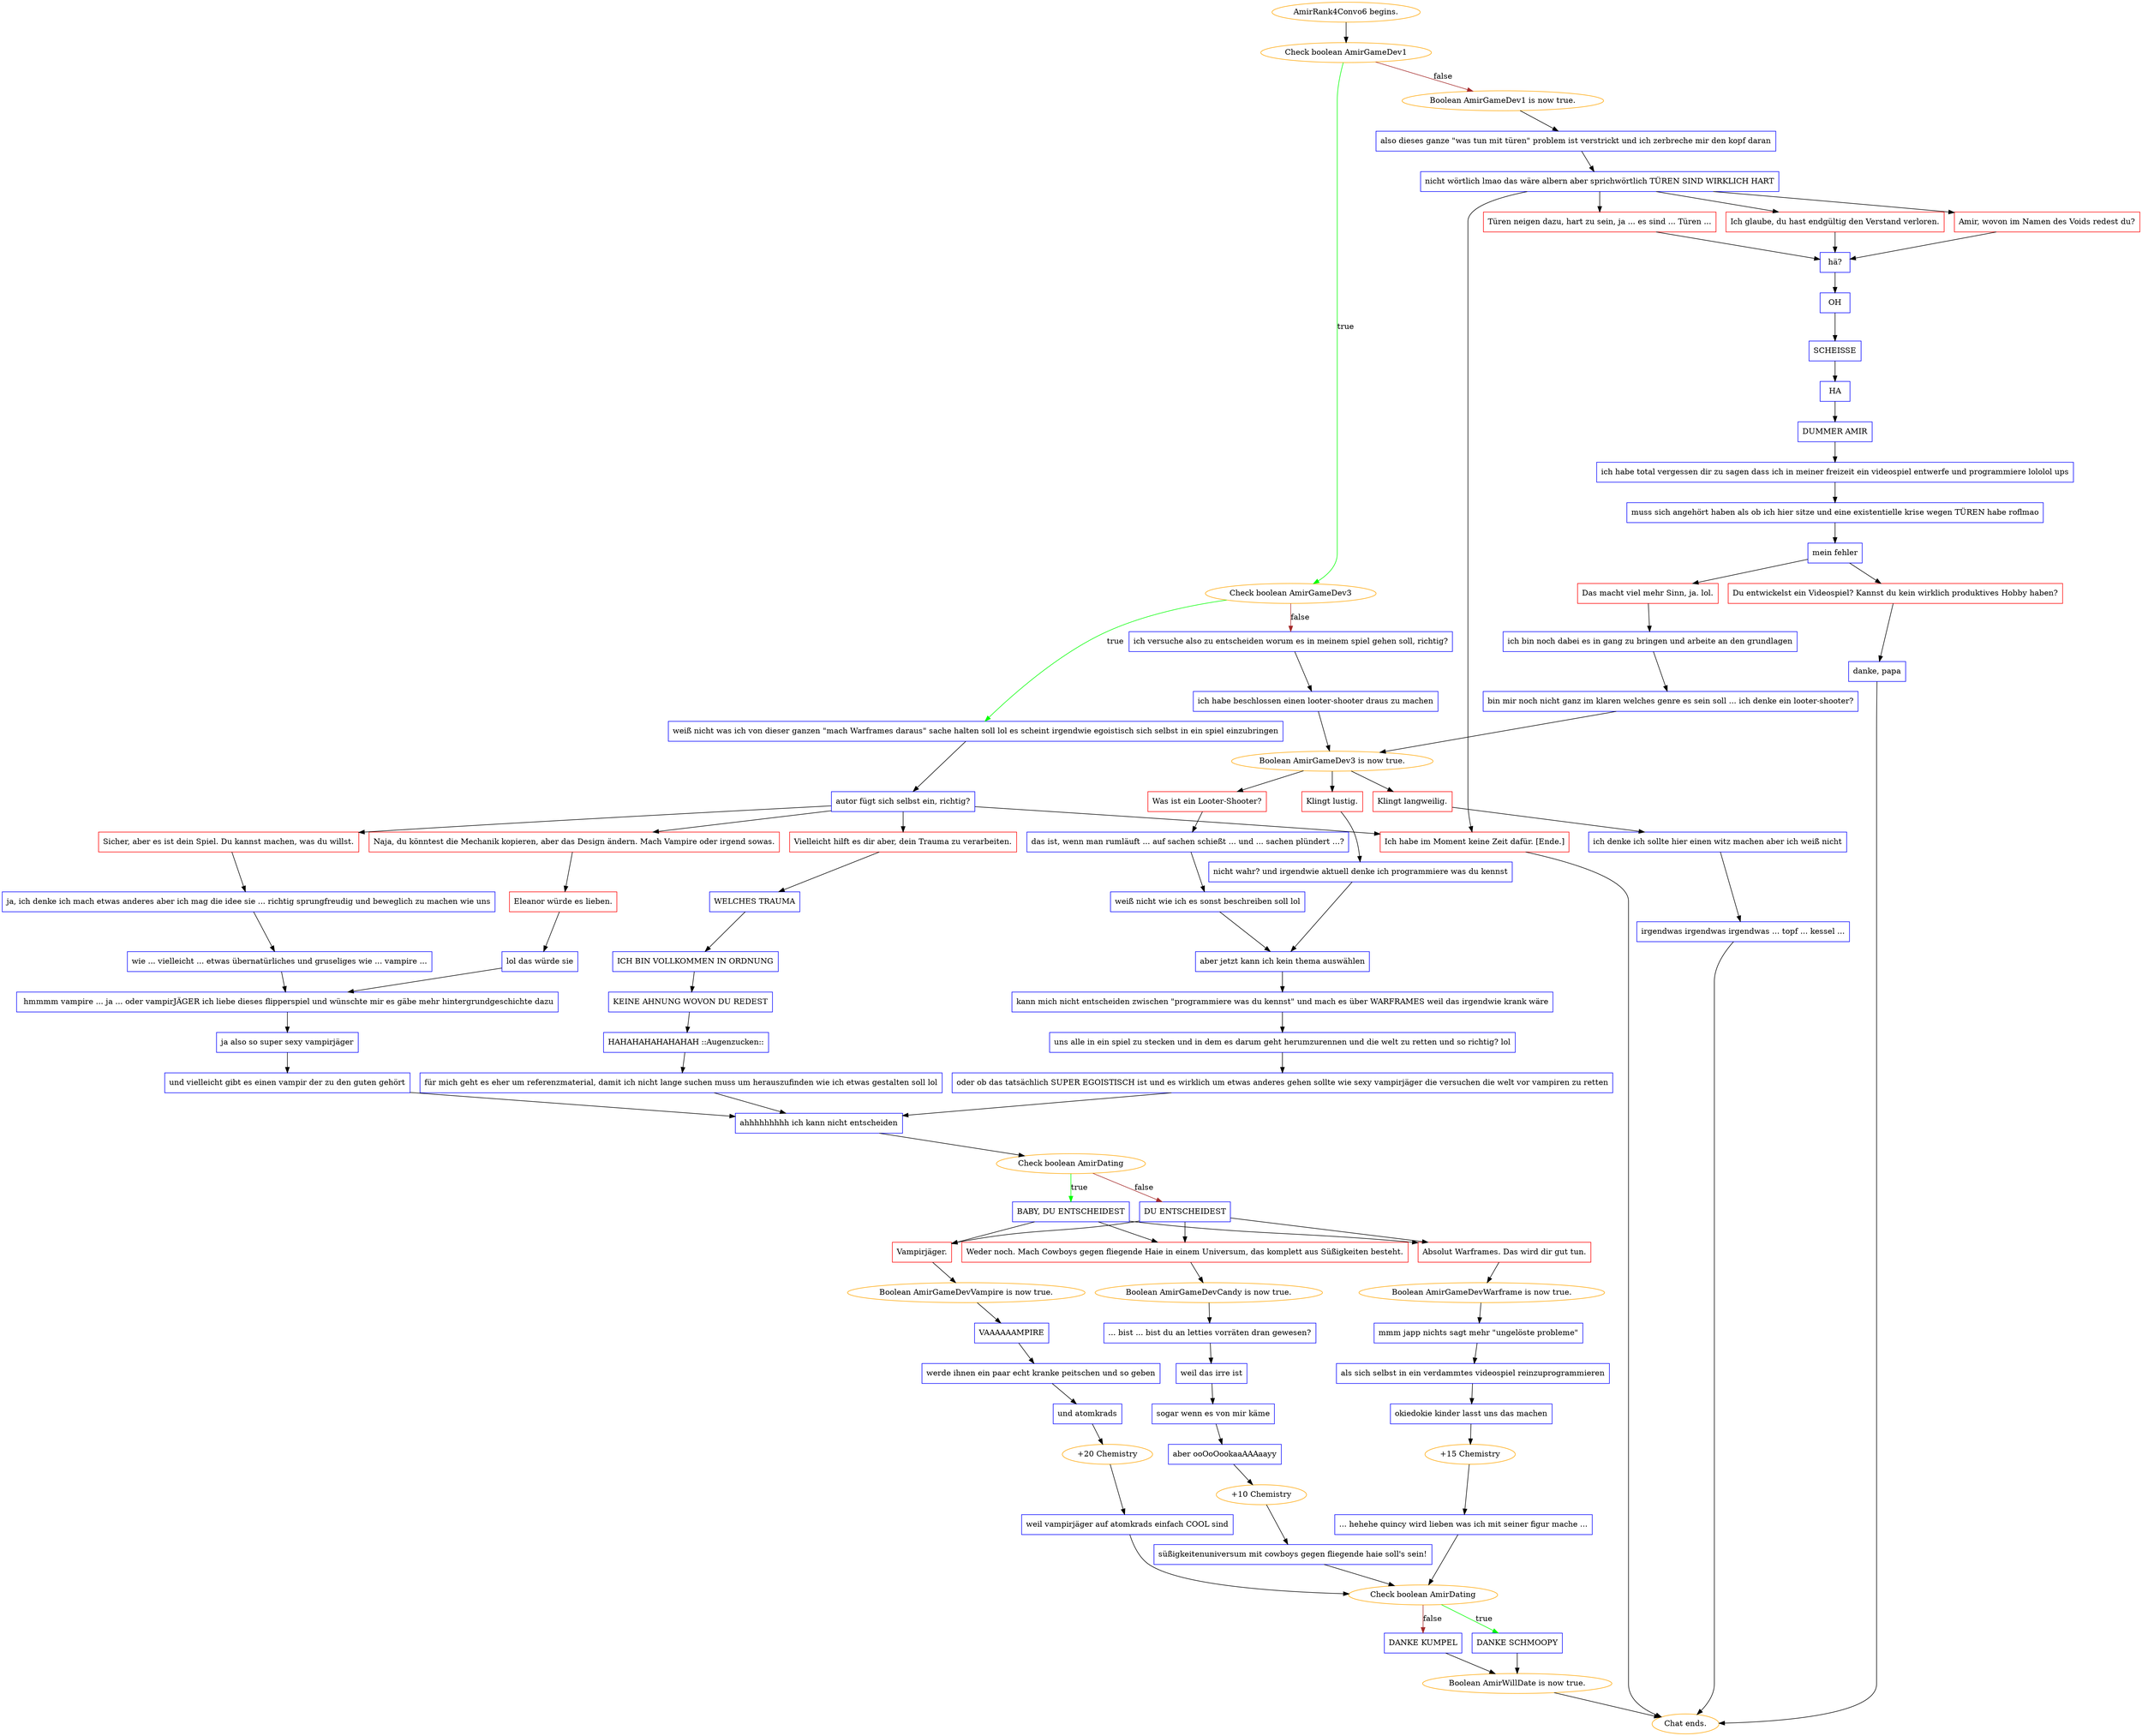 digraph {
	"AmirRank4Convo6 begins." [color=orange];
		"AmirRank4Convo6 begins." -> j3779788990;
	j3779788990 [label="Check boolean AmirGameDev1",color=orange];
		j3779788990 -> j207560013 [label=true,color=green];
		j3779788990 -> j1495655402 [label=false,color=brown];
	j207560013 [label="Check boolean AmirGameDev3",color=orange];
		j207560013 -> j3803765901 [label=true,color=green];
		j207560013 -> j4111897524 [label=false,color=brown];
	j1495655402 [label="Boolean AmirGameDev1 is now true.",color=orange];
		j1495655402 -> j1700259090;
	j3803765901 [label="weiß nicht was ich von dieser ganzen \"mach Warframes daraus\" sache halten soll lol es scheint irgendwie egoistisch sich selbst in ein spiel einzubringen",shape=box,color=blue];
		j3803765901 -> j3731747040;
	j4111897524 [label="ich versuche also zu entscheiden worum es in meinem spiel gehen soll, richtig?",shape=box,color=blue];
		j4111897524 -> j3152129924;
	j1700259090 [label="also dieses ganze \"was tun mit türen\" problem ist verstrickt und ich zerbreche mir den kopf daran",shape=box,color=blue];
		j1700259090 -> j756066239;
	j3731747040 [label="autor fügt sich selbst ein, richtig?",shape=box,color=blue];
		j3731747040 -> j3875536372;
		j3731747040 -> j3693480338;
		j3731747040 -> j224061158;
		j3731747040 -> j3021494413;
	j3152129924 [label="ich habe beschlossen einen looter-shooter draus zu machen",shape=box,color=blue];
		j3152129924 -> j3634123511;
	j756066239 [label="nicht wörtlich lmao das wäre albern aber sprichwörtlich TÜREN SIND WIRKLICH HART",shape=box,color=blue];
		j756066239 -> j2347434078;
		j756066239 -> j1274373250;
		j756066239 -> j2042117214;
		j756066239 -> j3021494413;
	j3875536372 [label="Naja, du könntest die Mechanik kopieren, aber das Design ändern. Mach Vampire oder irgend sowas.",shape=box,color=red];
		j3875536372 -> j1210446991;
	j3693480338 [label="Sicher, aber es ist dein Spiel. Du kannst machen, was du willst.",shape=box,color=red];
		j3693480338 -> j341065522;
	j224061158 [label="Vielleicht hilft es dir aber, dein Trauma zu verarbeiten.",shape=box,color=red];
		j224061158 -> j2049698344;
	j3021494413 [label="Ich habe im Moment keine Zeit dafür. [Ende.]",shape=box,color=red];
		j3021494413 -> "Chat ends.";
	j3634123511 [label="Boolean AmirGameDev3 is now true.",color=orange];
		j3634123511 -> j2854507084;
		j3634123511 -> j3938436137;
		j3634123511 -> j2208178363;
	j2347434078 [label="Amir, wovon im Namen des Voids redest du?",shape=box,color=red];
		j2347434078 -> j1715950994;
	j1274373250 [label="Türen neigen dazu, hart zu sein, ja ... es sind ... Türen ...",shape=box,color=red];
		j1274373250 -> j1715950994;
	j2042117214 [label="Ich glaube, du hast endgültig den Verstand verloren.",shape=box,color=red];
		j2042117214 -> j1715950994;
	j1210446991 [label="Eleanor würde es lieben.",shape=box,color=red];
		j1210446991 -> j1184894579;
	j341065522 [label="ja, ich denke ich mach etwas anderes aber ich mag die idee sie ... richtig sprungfreudig und beweglich zu machen wie uns",shape=box,color=blue];
		j341065522 -> j795028150;
	j2049698344 [label="WELCHES TRAUMA",shape=box,color=blue];
		j2049698344 -> j114262666;
	"Chat ends." [color=orange];
	j2854507084 [label="Klingt lustig.",shape=box,color=red];
		j2854507084 -> j2579666672;
	j3938436137 [label="Was ist ein Looter-Shooter?",shape=box,color=red];
		j3938436137 -> j3306583710;
	j2208178363 [label="Klingt langweilig.",shape=box,color=red];
		j2208178363 -> j2837942341;
	j1715950994 [label="hä?",shape=box,color=blue];
		j1715950994 -> j2730354476;
	j1184894579 [label="lol das würde sie",shape=box,color=blue];
		j1184894579 -> j3234588287;
	j795028150 [label="wie ... vielleicht ... etwas übernatürliches und gruseliges wie ... vampire ...",shape=box,color=blue];
		j795028150 -> j3234588287;
	j114262666 [label="ICH BIN VOLLKOMMEN IN ORDNUNG",shape=box,color=blue];
		j114262666 -> j1002048810;
	j2579666672 [label="nicht wahr? und irgendwie aktuell denke ich programmiere was du kennst",shape=box,color=blue];
		j2579666672 -> j3040841547;
	j3306583710 [label="das ist, wenn man rumläuft ... auf sachen schießt ... und ... sachen plündert ...?",shape=box,color=blue];
		j3306583710 -> j3474374155;
	j2837942341 [label="ich denke ich sollte hier einen witz machen aber ich weiß nicht",shape=box,color=blue];
		j2837942341 -> j3575195081;
	j2730354476 [label="OH",shape=box,color=blue];
		j2730354476 -> j1991809790;
	j3234588287 [label=" hmmmm vampire ... ja ... oder vampirJÄGER ich liebe dieses flipperspiel und wünschte mir es gäbe mehr hintergrundgeschichte dazu",shape=box,color=blue];
		j3234588287 -> j2894382581;
	j1002048810 [label="KEINE AHNUNG WOVON DU REDEST",shape=box,color=blue];
		j1002048810 -> j2866019715;
	j3040841547 [label="aber jetzt kann ich kein thema auswählen",shape=box,color=blue];
		j3040841547 -> j2584893046;
	j3474374155 [label="weiß nicht wie ich es sonst beschreiben soll lol",shape=box,color=blue];
		j3474374155 -> j3040841547;
	j3575195081 [label="irgendwas irgendwas irgendwas ... topf ... kessel ...",shape=box,color=blue];
		j3575195081 -> "Chat ends.";
	j1991809790 [label="SCHEISSE",shape=box,color=blue];
		j1991809790 -> j782252141;
	j2894382581 [label="ja also so super sexy vampirjäger",shape=box,color=blue];
		j2894382581 -> j2090108405;
	j2866019715 [label="HAHAHAHAHAHAHAH ::Augenzucken::",shape=box,color=blue];
		j2866019715 -> j355893636;
	j2584893046 [label="kann mich nicht entscheiden zwischen \"programmiere was du kennst\" und mach es über WARFRAMES weil das irgendwie krank wäre",shape=box,color=blue];
		j2584893046 -> j3841100245;
	j782252141 [label="HA",shape=box,color=blue];
		j782252141 -> j2053175799;
	j2090108405 [label="und vielleicht gibt es einen vampir der zu den guten gehört",shape=box,color=blue];
		j2090108405 -> j218281178;
	j355893636 [label="für mich geht es eher um referenzmaterial, damit ich nicht lange suchen muss um herauszufinden wie ich etwas gestalten soll lol",shape=box,color=blue];
		j355893636 -> j218281178;
	j3841100245 [label="uns alle in ein spiel zu stecken und in dem es darum geht herumzurennen und die welt zu retten und so richtig? lol",shape=box,color=blue];
		j3841100245 -> j2053355417;
	j2053175799 [label="DUMMER AMIR",shape=box,color=blue];
		j2053175799 -> j690713763;
	j218281178 [label="ahhhhhhhhh ich kann nicht entscheiden",shape=box,color=blue];
		j218281178 -> j2472845306;
	j2053355417 [label="oder ob das tatsächlich SUPER EGOISTISCH ist und es wirklich um etwas anderes gehen sollte wie sexy vampirjäger die versuchen die welt vor vampiren zu retten",shape=box,color=blue];
		j2053355417 -> j218281178;
	j690713763 [label="ich habe total vergessen dir zu sagen dass ich in meiner freizeit ein videospiel entwerfe und programmiere lololol ups",shape=box,color=blue];
		j690713763 -> j2120099905;
	j2472845306 [label="Check boolean AmirDating",color=orange];
		j2472845306 -> j2850886948 [label=true,color=green];
		j2472845306 -> j2853671285 [label=false,color=brown];
	j2120099905 [label="muss sich angehört haben als ob ich hier sitze und eine existentielle krise wegen TÜREN habe roflmao",shape=box,color=blue];
		j2120099905 -> j281615749;
	j2850886948 [label="BABY, DU ENTSCHEIDEST",shape=box,color=blue];
		j2850886948 -> j2194800788;
		j2850886948 -> j1585703669;
		j2850886948 -> j870261095;
	j2853671285 [label="DU ENTSCHEIDEST",shape=box,color=blue];
		j2853671285 -> j870261095;
		j2853671285 -> j1585703669;
		j2853671285 -> j2194800788;
	j281615749 [label="mein fehler",shape=box,color=blue];
		j281615749 -> j2580145529;
		j281615749 -> j771064359;
	j2194800788 [label="Vampirjäger.",shape=box,color=red];
		j2194800788 -> j2576571143;
	j1585703669 [label="Absolut Warframes. Das wird dir gut tun.",shape=box,color=red];
		j1585703669 -> j2003622267;
	j870261095 [label="Weder noch. Mach Cowboys gegen fliegende Haie in einem Universum, das komplett aus Süßigkeiten besteht.",shape=box,color=red];
		j870261095 -> j2024323774;
	j2580145529 [label="Das macht viel mehr Sinn, ja. lol.",shape=box,color=red];
		j2580145529 -> j1956764313;
	j771064359 [label="Du entwickelst ein Videospiel? Kannst du kein wirklich produktives Hobby haben?",shape=box,color=red];
		j771064359 -> j3630639497;
	j2576571143 [label="Boolean AmirGameDevVampire is now true.",color=orange];
		j2576571143 -> j2067309978;
	j2003622267 [label="Boolean AmirGameDevWarframe is now true.",color=orange];
		j2003622267 -> j3430850972;
	j2024323774 [label="Boolean AmirGameDevCandy is now true.",color=orange];
		j2024323774 -> j2144633267;
	j1956764313 [label="ich bin noch dabei es in gang zu bringen und arbeite an den grundlagen",shape=box,color=blue];
		j1956764313 -> j2986673333;
	j3630639497 [label="danke, papa",shape=box,color=blue];
		j3630639497 -> "Chat ends.";
	j2067309978 [label="VAAAAAAMPIRE",shape=box,color=blue];
		j2067309978 -> j2744873612;
	j3430850972 [label="mmm japp nichts sagt mehr \"ungelöste probleme\"",shape=box,color=blue];
		j3430850972 -> j3044417269;
	j2144633267 [label="... bist ... bist du an letties vorräten dran gewesen?",shape=box,color=blue];
		j2144633267 -> j2575575698;
	j2986673333 [label="bin mir noch nicht ganz im klaren welches genre es sein soll ... ich denke ein looter-shooter?",shape=box,color=blue];
		j2986673333 -> j3634123511;
	j2744873612 [label="werde ihnen ein paar echt kranke peitschen und so geben",shape=box,color=blue];
		j2744873612 -> j2409818519;
	j3044417269 [label="als sich selbst in ein verdammtes videospiel reinzuprogrammieren",shape=box,color=blue];
		j3044417269 -> j1867415212;
	j2575575698 [label="weil das irre ist",shape=box,color=blue];
		j2575575698 -> j1157585509;
	j2409818519 [label="und atomkrads",shape=box,color=blue];
		j2409818519 -> j321483442;
	j1867415212 [label="okiedokie kinder lasst uns das machen",shape=box,color=blue];
		j1867415212 -> j3820126387;
	j1157585509 [label="sogar wenn es von mir käme",shape=box,color=blue];
		j1157585509 -> j1040709450;
	j321483442 [label="+20 Chemistry",color=orange];
		j321483442 -> j262269640;
	j3820126387 [label="+15 Chemistry",color=orange];
		j3820126387 -> j1917807728;
	j1040709450 [label="aber ooOoOookaaAAAaayy",shape=box,color=blue];
		j1040709450 -> j1047057448;
	j262269640 [label="weil vampirjäger auf atomkrads einfach COOL sind",shape=box,color=blue];
		j262269640 -> j1483234493;
	j1917807728 [label="... hehehe quincy wird lieben was ich mit seiner figur mache ...",shape=box,color=blue];
		j1917807728 -> j1483234493;
	j1047057448 [label="+10 Chemistry",color=orange];
		j1047057448 -> j1128669605;
	j1483234493 [label="Check boolean AmirDating",color=orange];
		j1483234493 -> j2468334671 [label=true,color=green];
		j1483234493 -> j2719238817 [label=false,color=brown];
	j1128669605 [label="süßigkeitenuniversum mit cowboys gegen fliegende haie soll's sein!",shape=box,color=blue];
		j1128669605 -> j1483234493;
	j2468334671 [label="DANKE SCHMOOPY",shape=box,color=blue];
		j2468334671 -> j1538486228;
	j2719238817 [label="DANKE KUMPEL",shape=box,color=blue];
		j2719238817 -> j1538486228;
	j1538486228 [label="Boolean AmirWillDate is now true.",color=orange];
		j1538486228 -> "Chat ends.";
}